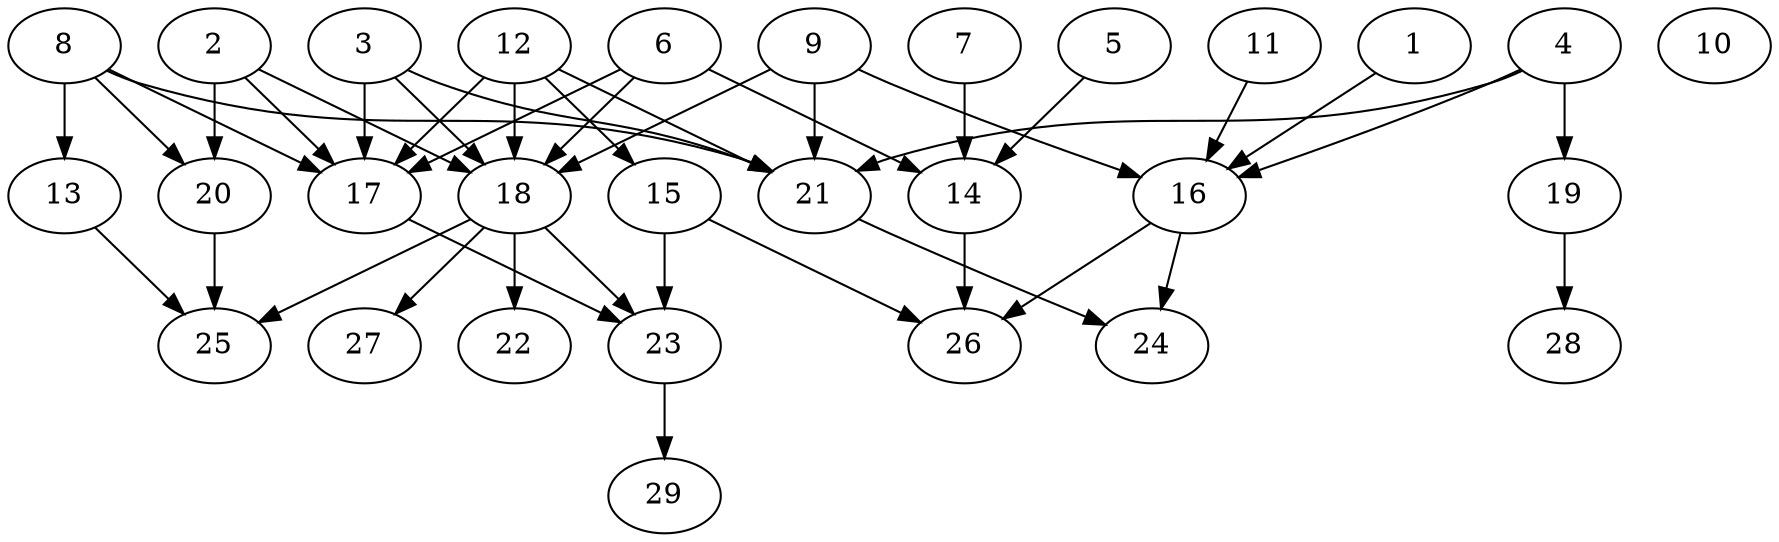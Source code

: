 // DAG (tier=2-normal, mode=data, n=29, ccr=0.424, fat=0.653, density=0.426, regular=0.565, jump=0.193, mindata=2097152, maxdata=16777216)
// DAG automatically generated by daggen at Sun Aug 24 16:33:34 2025
// /home/ermia/Project/Environments/daggen/bin/daggen --dot --ccr 0.424 --fat 0.653 --regular 0.565 --density 0.426 --jump 0.193 --mindata 2097152 --maxdata 16777216 -n 29 
digraph G {
  1 [size="276230237526687744000", alpha="0.05", expect_size="138115118763343872000"]
  1 -> 16 [size ="339315838156800"]
  2 [size="11406316287758362", alpha="0.14", expect_size="5703158143879181"]
  2 -> 17 [size ="190305378762752"]
  2 -> 18 [size ="190305378762752"]
  2 -> 20 [size ="190305378762752"]
  3 [size="4461016838007343284224", alpha="0.19", expect_size="2230508419003671642112"]
  3 -> 17 [size ="2167933195255808"]
  3 -> 18 [size ="2167933195255808"]
  3 -> 21 [size ="2167933195255808"]
  4 [size="3316551773867243520", alpha="0.16", expect_size="1658275886933621760"]
  4 -> 16 [size ="1268080915251200"]
  4 -> 19 [size ="1268080915251200"]
  4 -> 21 [size ="1268080915251200"]
  5 [size="1013397142591069568", alpha="0.02", expect_size="506698571295534784"]
  5 -> 14 [size ="1720188089139200"]
  6 [size="185651877366321905664", alpha="0.15", expect_size="92825938683160952832"]
  6 -> 14 [size ="260349181820928"]
  6 -> 17 [size ="260349181820928"]
  6 -> 18 [size ="260349181820928"]
  7 [size="1725457631863455612928", alpha="0.13", expect_size="862728815931727806464"]
  7 -> 14 [size ="1150869781348352"]
  8 [size="29790934233144832", alpha="0.20", expect_size="14895467116572416"]
  8 -> 13 [size ="1180734291181568"]
  8 -> 17 [size ="1180734291181568"]
  8 -> 20 [size ="1180734291181568"]
  8 -> 21 [size ="1180734291181568"]
  9 [size="7778848256480033", alpha="0.15", expect_size="3889424128240016"]
  9 -> 16 [size ="823164338700288"]
  9 -> 18 [size ="823164338700288"]
  9 -> 21 [size ="823164338700288"]
  10 [size="4167187349106589696000", alpha="0.19", expect_size="2083593674553294848000"]
  11 [size="6441366775855566", alpha="0.17", expect_size="3220683387927783"]
  11 -> 16 [size ="145519070412800"]
  12 [size="820126786399821103104", alpha="0.07", expect_size="410063393199910551552"]
  12 -> 15 [size ="700934309019648"]
  12 -> 17 [size ="700934309019648"]
  12 -> 18 [size ="700934309019648"]
  12 -> 21 [size ="700934309019648"]
  13 [size="4181433078621473792", alpha="0.03", expect_size="2090716539310736896"]
  13 -> 25 [size ="1937339026767872"]
  14 [size="3537599497532080128000", alpha="0.11", expect_size="1768799748766040064000"]
  14 -> 26 [size ="1857358607155200"]
  15 [size="224660290020699456", alpha="0.15", expect_size="112330145010349728"]
  15 -> 23 [size ="84455909752832"]
  15 -> 26 [size ="84455909752832"]
  16 [size="530962288448308864", alpha="0.16", expect_size="265481144224154432"]
  16 -> 24 [size ="283654278348800"]
  16 -> 26 [size ="283654278348800"]
  17 [size="2993543469726277120", alpha="0.12", expect_size="1496771734863138560"]
  17 -> 23 [size ="1018161331699712"]
  18 [size="4401513069068296192", alpha="0.19", expect_size="2200756534534148096"]
  18 -> 22 [size ="1478733156319232"]
  18 -> 23 [size ="1478733156319232"]
  18 -> 25 [size ="1478733156319232"]
  18 -> 27 [size ="1478733156319232"]
  19 [size="1418640503968534784", alpha="0.02", expect_size="709320251984267392"]
  19 -> 28 [size ="1019640545280000"]
  20 [size="355061754272506944", alpha="0.03", expect_size="177530877136253472"]
  20 -> 25 [size ="235191612211200"]
  21 [size="7408254225582151", alpha="0.00", expect_size="3704127112791075"]
  21 -> 24 [size ="122217731981312"]
  22 [size="36945074810963448", alpha="0.19", expect_size="18472537405481724"]
  23 [size="10343334540383058", alpha="0.09", expect_size="5171667270191529"]
  23 -> 29 [size ="192147743571968"]
  24 [size="831828688973292800", alpha="0.01", expect_size="415914344486646400"]
  25 [size="1397208886721769728", alpha="0.04", expect_size="698604443360884864"]
  26 [size="23333523676297100", alpha="0.08", expect_size="11666761838148550"]
  27 [size="46015171896389688", alpha="0.15", expect_size="23007585948194844"]
  28 [size="199786257239983680", alpha="0.10", expect_size="99893128619991840"]
  29 [size="4138614264161250574336", alpha="0.16", expect_size="2069307132080625287168"]
}